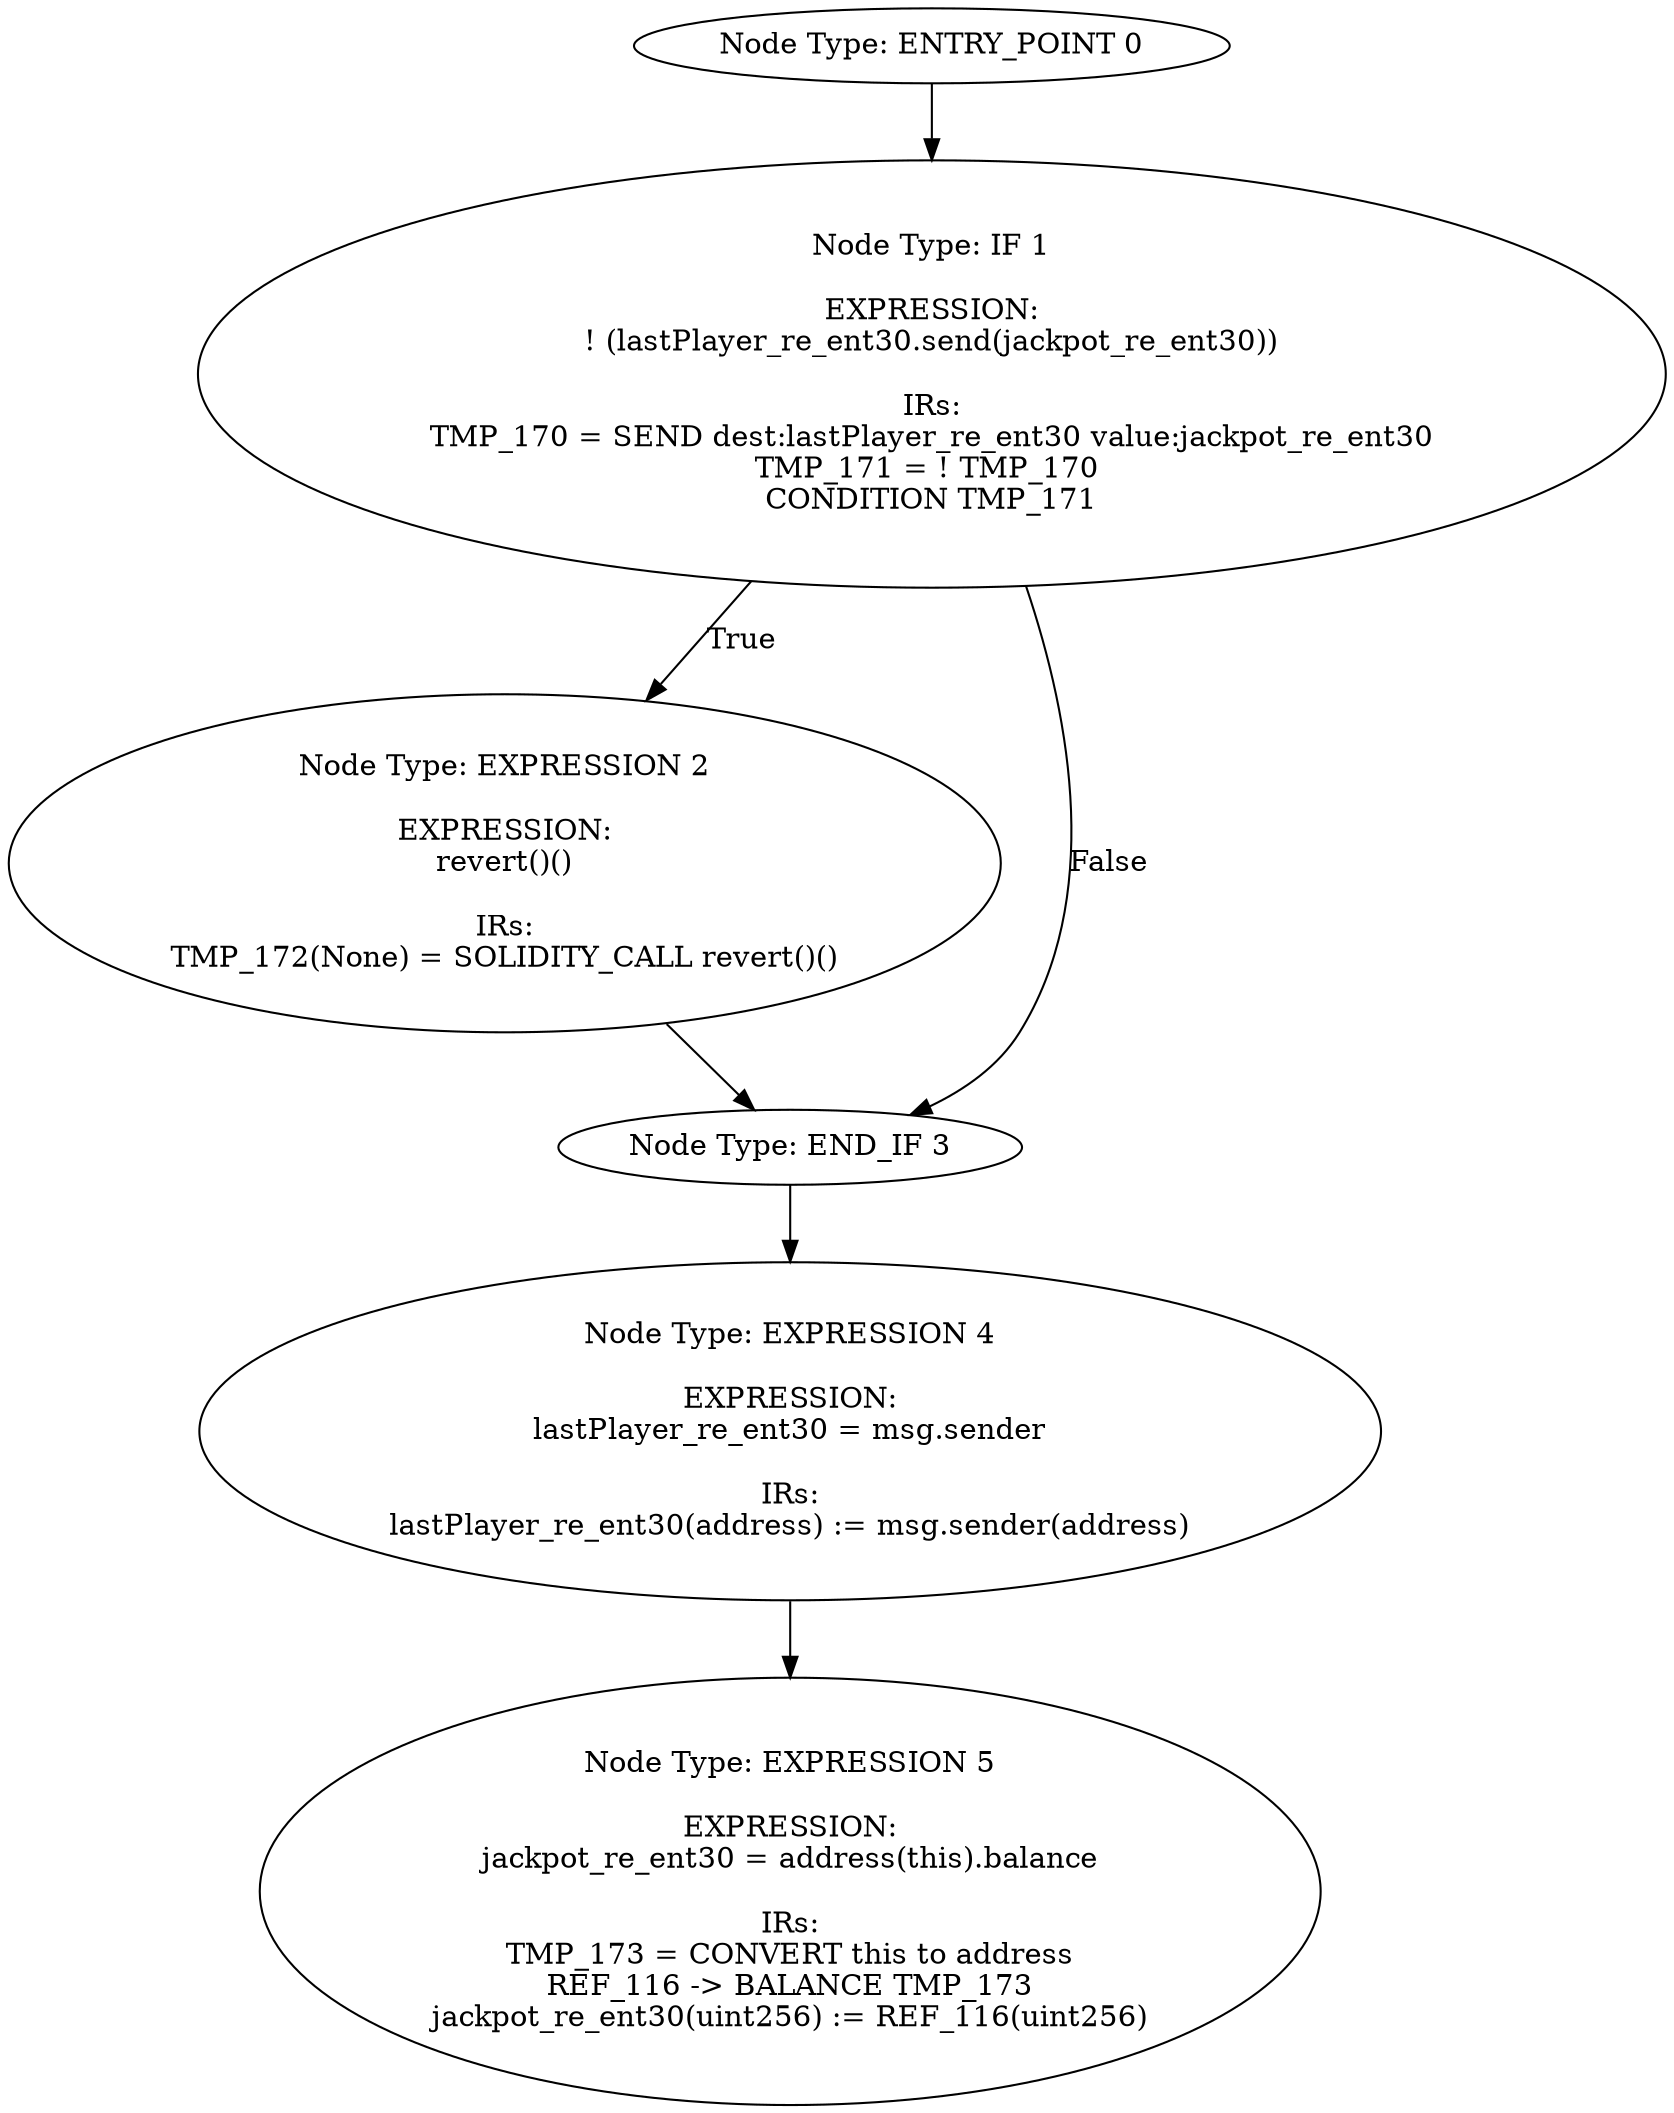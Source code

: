 digraph{
0[label="Node Type: ENTRY_POINT 0
"];
0->1;
1[label="Node Type: IF 1

EXPRESSION:
! (lastPlayer_re_ent30.send(jackpot_re_ent30))

IRs:
TMP_170 = SEND dest:lastPlayer_re_ent30 value:jackpot_re_ent30
TMP_171 = ! TMP_170 
CONDITION TMP_171"];
1->2[label="True"];
1->3[label="False"];
2[label="Node Type: EXPRESSION 2

EXPRESSION:
revert()()

IRs:
TMP_172(None) = SOLIDITY_CALL revert()()"];
2->3;
3[label="Node Type: END_IF 3
"];
3->4;
4[label="Node Type: EXPRESSION 4

EXPRESSION:
lastPlayer_re_ent30 = msg.sender

IRs:
lastPlayer_re_ent30(address) := msg.sender(address)"];
4->5;
5[label="Node Type: EXPRESSION 5

EXPRESSION:
jackpot_re_ent30 = address(this).balance

IRs:
TMP_173 = CONVERT this to address
REF_116 -> BALANCE TMP_173
jackpot_re_ent30(uint256) := REF_116(uint256)"];
}
